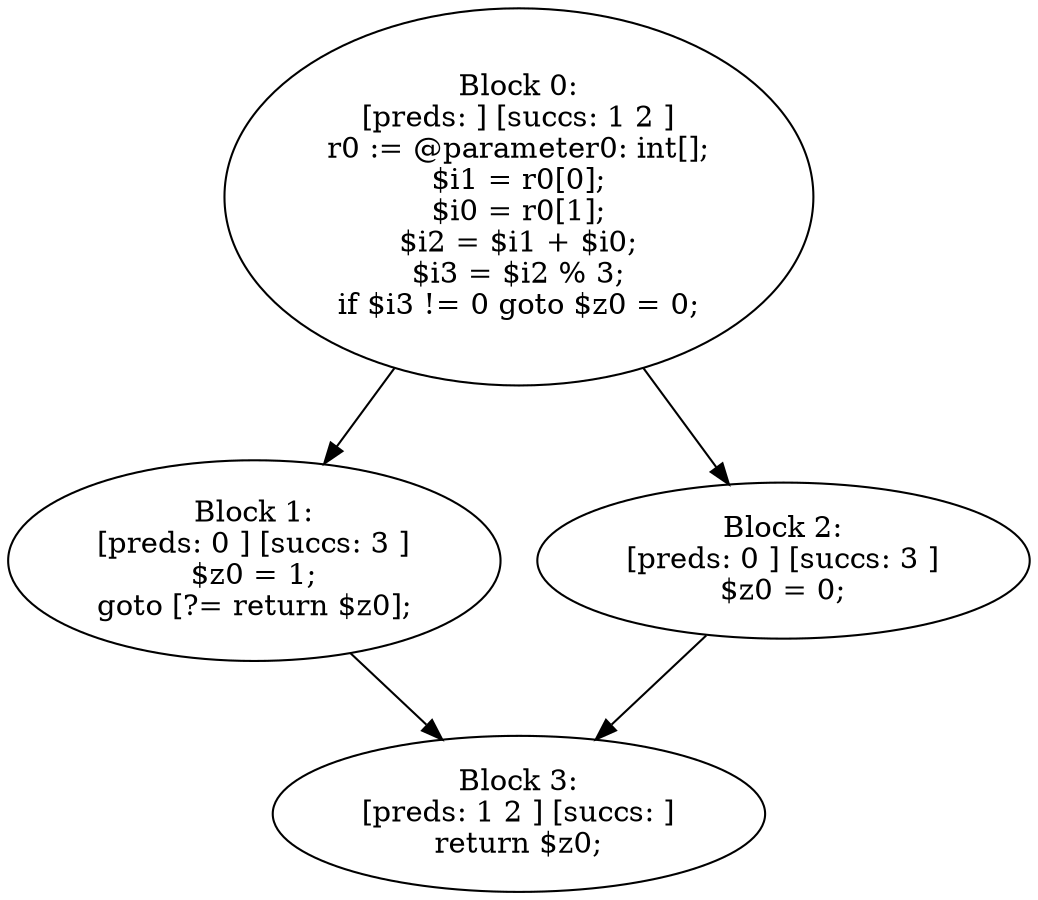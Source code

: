 digraph "unitGraph" {
    "Block 0:
[preds: ] [succs: 1 2 ]
r0 := @parameter0: int[];
$i1 = r0[0];
$i0 = r0[1];
$i2 = $i1 + $i0;
$i3 = $i2 % 3;
if $i3 != 0 goto $z0 = 0;
"
    "Block 1:
[preds: 0 ] [succs: 3 ]
$z0 = 1;
goto [?= return $z0];
"
    "Block 2:
[preds: 0 ] [succs: 3 ]
$z0 = 0;
"
    "Block 3:
[preds: 1 2 ] [succs: ]
return $z0;
"
    "Block 0:
[preds: ] [succs: 1 2 ]
r0 := @parameter0: int[];
$i1 = r0[0];
$i0 = r0[1];
$i2 = $i1 + $i0;
$i3 = $i2 % 3;
if $i3 != 0 goto $z0 = 0;
"->"Block 1:
[preds: 0 ] [succs: 3 ]
$z0 = 1;
goto [?= return $z0];
";
    "Block 0:
[preds: ] [succs: 1 2 ]
r0 := @parameter0: int[];
$i1 = r0[0];
$i0 = r0[1];
$i2 = $i1 + $i0;
$i3 = $i2 % 3;
if $i3 != 0 goto $z0 = 0;
"->"Block 2:
[preds: 0 ] [succs: 3 ]
$z0 = 0;
";
    "Block 1:
[preds: 0 ] [succs: 3 ]
$z0 = 1;
goto [?= return $z0];
"->"Block 3:
[preds: 1 2 ] [succs: ]
return $z0;
";
    "Block 2:
[preds: 0 ] [succs: 3 ]
$z0 = 0;
"->"Block 3:
[preds: 1 2 ] [succs: ]
return $z0;
";
}
